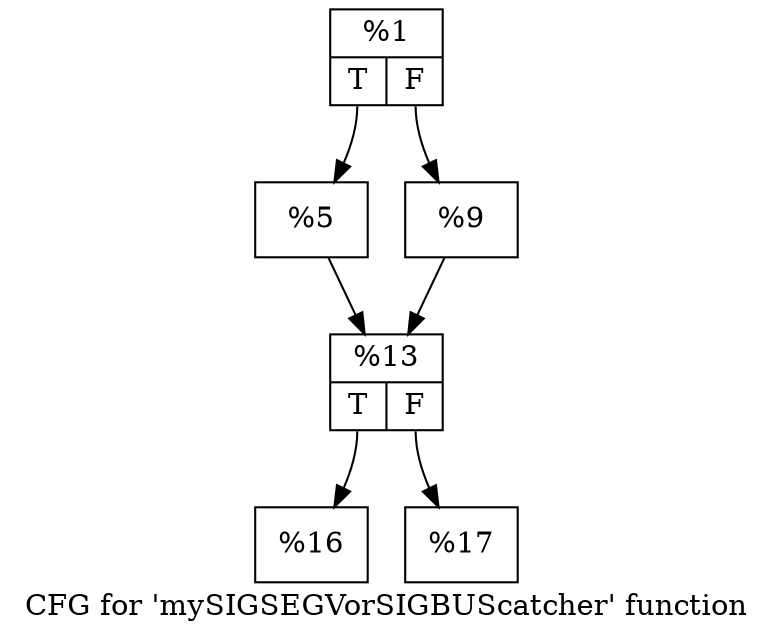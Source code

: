 digraph "CFG for 'mySIGSEGVorSIGBUScatcher' function" {
	label="CFG for 'mySIGSEGVorSIGBUScatcher' function";

	Node0x19ceab0 [shape=record,label="{%1|{<s0>T|<s1>F}}"];
	Node0x19ceab0:s0 -> Node0x19ceca0;
	Node0x19ceab0:s1 -> Node0x19cecf0;
	Node0x19ceca0 [shape=record,label="{%5}"];
	Node0x19ceca0 -> Node0x19cec50;
	Node0x19cecf0 [shape=record,label="{%9}"];
	Node0x19cecf0 -> Node0x19cec50;
	Node0x19cec50 [shape=record,label="{%13|{<s0>T|<s1>F}}"];
	Node0x19cec50:s0 -> Node0x19cf650;
	Node0x19cec50:s1 -> Node0x19cf6a0;
	Node0x19cf650 [shape=record,label="{%16}"];
	Node0x19cf6a0 [shape=record,label="{%17}"];
}
